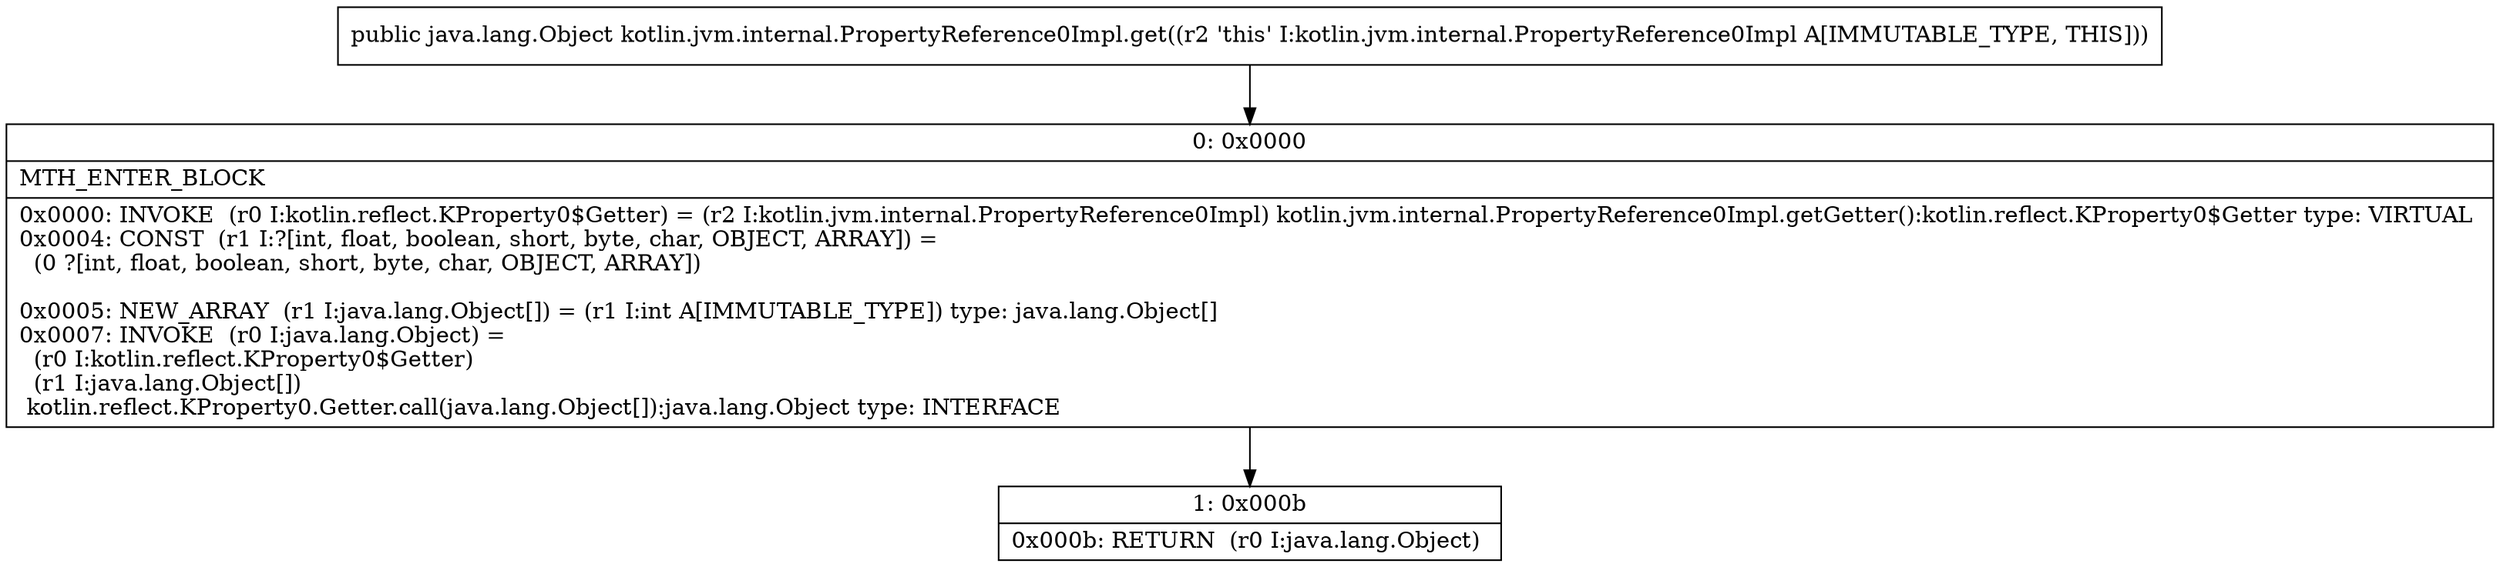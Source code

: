 digraph "CFG forkotlin.jvm.internal.PropertyReference0Impl.get()Ljava\/lang\/Object;" {
Node_0 [shape=record,label="{0\:\ 0x0000|MTH_ENTER_BLOCK\l|0x0000: INVOKE  (r0 I:kotlin.reflect.KProperty0$Getter) = (r2 I:kotlin.jvm.internal.PropertyReference0Impl) kotlin.jvm.internal.PropertyReference0Impl.getGetter():kotlin.reflect.KProperty0$Getter type: VIRTUAL \l0x0004: CONST  (r1 I:?[int, float, boolean, short, byte, char, OBJECT, ARRAY]) = \l  (0 ?[int, float, boolean, short, byte, char, OBJECT, ARRAY])\l \l0x0005: NEW_ARRAY  (r1 I:java.lang.Object[]) = (r1 I:int A[IMMUTABLE_TYPE]) type: java.lang.Object[] \l0x0007: INVOKE  (r0 I:java.lang.Object) = \l  (r0 I:kotlin.reflect.KProperty0$Getter)\l  (r1 I:java.lang.Object[])\l kotlin.reflect.KProperty0.Getter.call(java.lang.Object[]):java.lang.Object type: INTERFACE \l}"];
Node_1 [shape=record,label="{1\:\ 0x000b|0x000b: RETURN  (r0 I:java.lang.Object) \l}"];
MethodNode[shape=record,label="{public java.lang.Object kotlin.jvm.internal.PropertyReference0Impl.get((r2 'this' I:kotlin.jvm.internal.PropertyReference0Impl A[IMMUTABLE_TYPE, THIS])) }"];
MethodNode -> Node_0;
Node_0 -> Node_1;
}

